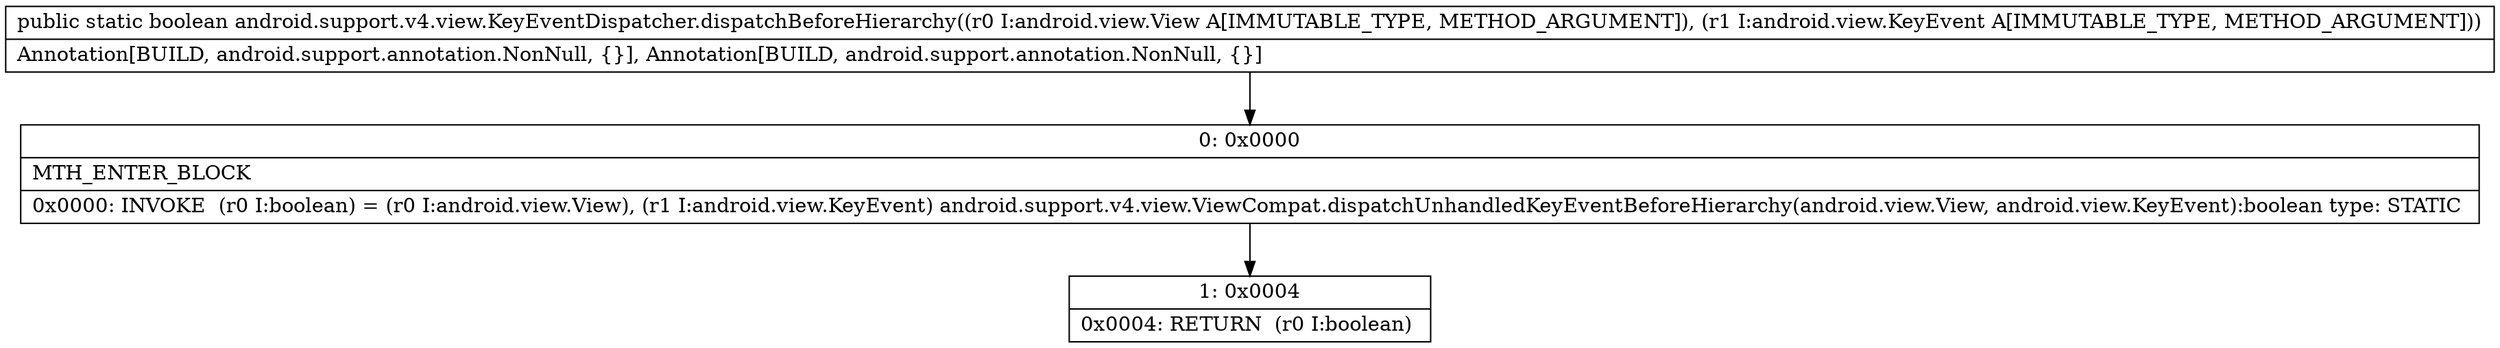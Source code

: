 digraph "CFG forandroid.support.v4.view.KeyEventDispatcher.dispatchBeforeHierarchy(Landroid\/view\/View;Landroid\/view\/KeyEvent;)Z" {
Node_0 [shape=record,label="{0\:\ 0x0000|MTH_ENTER_BLOCK\l|0x0000: INVOKE  (r0 I:boolean) = (r0 I:android.view.View), (r1 I:android.view.KeyEvent) android.support.v4.view.ViewCompat.dispatchUnhandledKeyEventBeforeHierarchy(android.view.View, android.view.KeyEvent):boolean type: STATIC \l}"];
Node_1 [shape=record,label="{1\:\ 0x0004|0x0004: RETURN  (r0 I:boolean) \l}"];
MethodNode[shape=record,label="{public static boolean android.support.v4.view.KeyEventDispatcher.dispatchBeforeHierarchy((r0 I:android.view.View A[IMMUTABLE_TYPE, METHOD_ARGUMENT]), (r1 I:android.view.KeyEvent A[IMMUTABLE_TYPE, METHOD_ARGUMENT]))  | Annotation[BUILD, android.support.annotation.NonNull, \{\}], Annotation[BUILD, android.support.annotation.NonNull, \{\}]\l}"];
MethodNode -> Node_0;
Node_0 -> Node_1;
}

